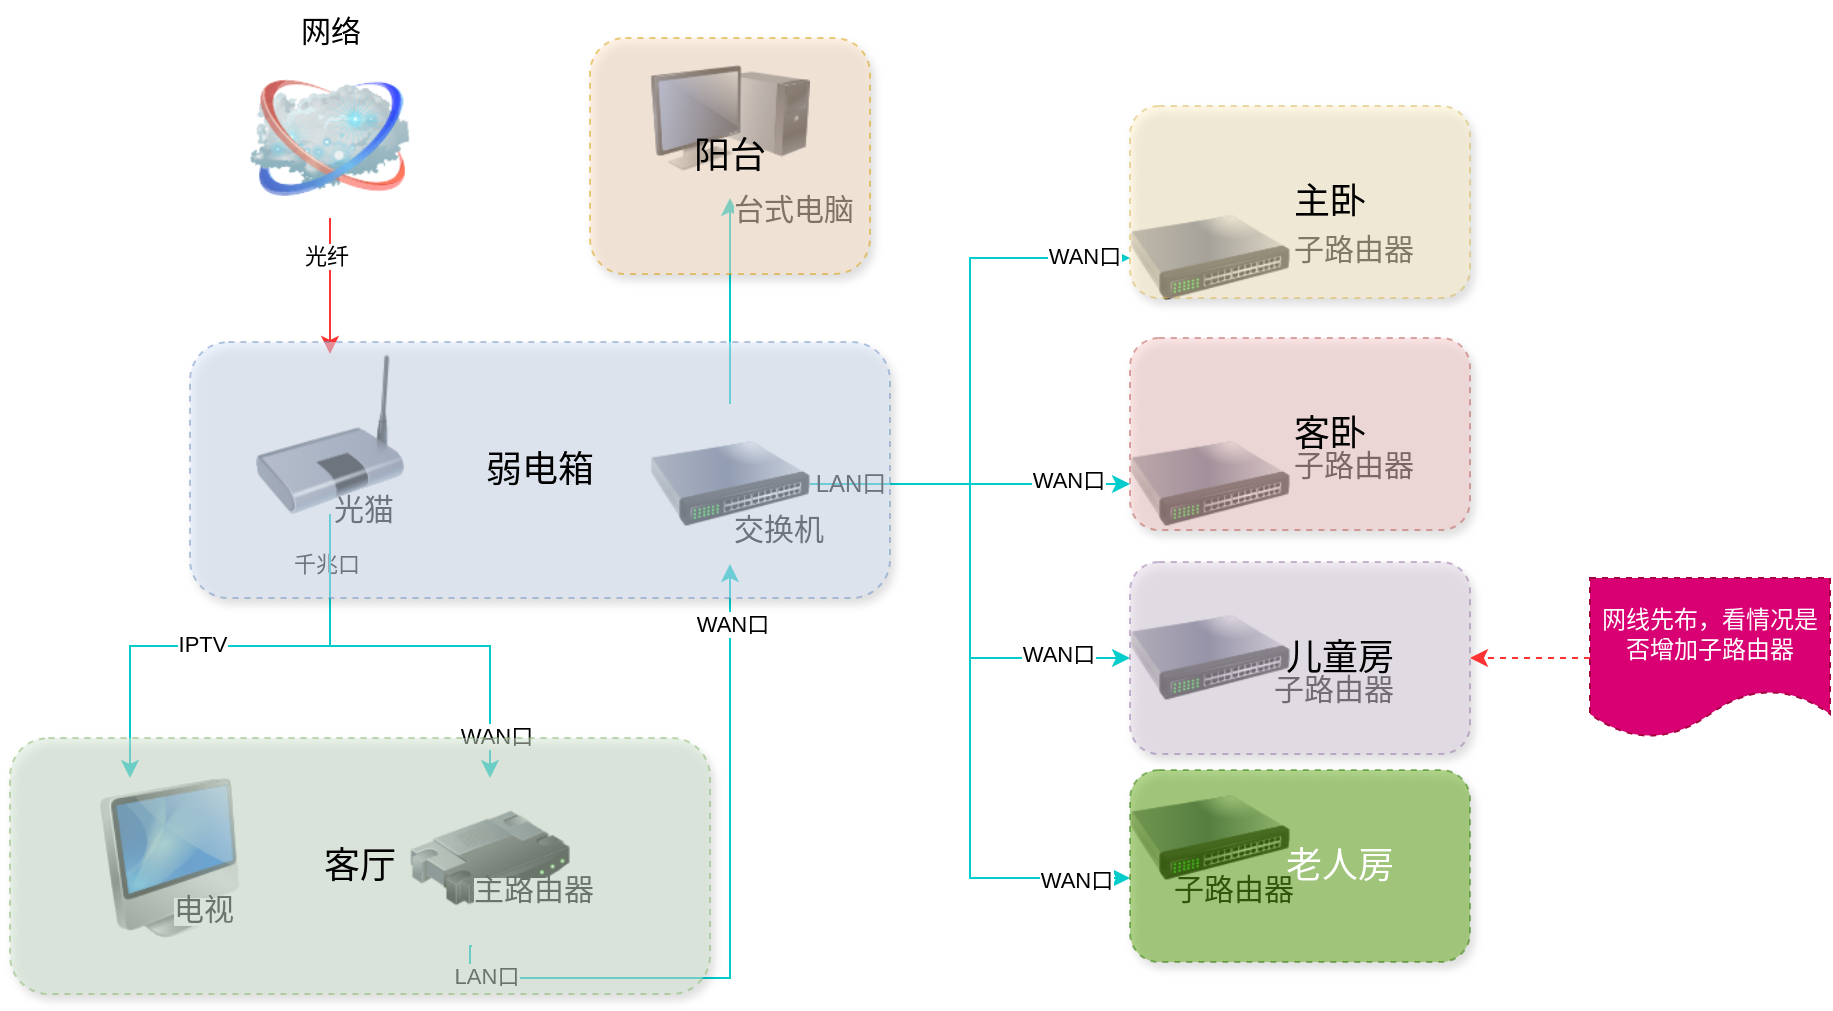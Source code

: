 <mxfile version="28.0.5">
  <diagram name="Page-1" id="55a83fd1-7818-8e21-69c5-c3457e3827bb">
    <mxGraphModel dx="1018" dy="658" grid="1" gridSize="10" guides="1" tooltips="1" connect="1" arrows="1" fold="1" page="1" pageScale="1" pageWidth="1100" pageHeight="850" background="none" math="0" shadow="0">
      <root>
        <mxCell id="0" />
        <mxCell id="1" parent="0" />
        <mxCell id="VvJMJaU7SE6beF8pdY5j-20" value="" style="edgeStyle=orthogonalEdgeStyle;rounded=0;orthogonalLoop=1;jettySize=auto;html=1;strokeColor=#FF3333;" edge="1" parent="1" source="69ecfefc5c41e42c-2" target="VvJMJaU7SE6beF8pdY5j-6">
          <mxGeometry relative="1" as="geometry" />
        </mxCell>
        <mxCell id="VvJMJaU7SE6beF8pdY5j-21" value="光纤" style="edgeLabel;html=1;align=center;verticalAlign=middle;resizable=0;points=[];" vertex="1" connectable="0" parent="VvJMJaU7SE6beF8pdY5j-20">
          <mxGeometry x="-0.45" y="-2" relative="1" as="geometry">
            <mxPoint as="offset" />
          </mxGeometry>
        </mxCell>
        <mxCell id="69ecfefc5c41e42c-2" value="&lt;span style=&quot;font-size: 15px;&quot;&gt;网络&lt;/span&gt;" style="image;html=1;labelBackgroundColor=#ffffff;image=img/lib/clip_art/networking/Cloud_128x128.png;rounded=1;shadow=0;comic=0;strokeWidth=2;fontSize=22;labelPosition=center;verticalLabelPosition=top;align=center;verticalAlign=bottom;" parent="1" vertex="1">
          <mxGeometry x="130" y="110" width="80" height="80" as="geometry" />
        </mxCell>
        <mxCell id="69ecfefc5c41e42c-5" value="" style="image;html=1;labelBackgroundColor=#ffffff;image=img/lib/clip_art/computers/Monitor_Tower_128x128.png;rounded=1;shadow=0;comic=0;strokeWidth=2;fontSize=22" parent="1" vertex="1">
          <mxGeometry x="330" y="100" width="80" height="80" as="geometry" />
        </mxCell>
        <mxCell id="VvJMJaU7SE6beF8pdY5j-35" value="" style="edgeStyle=orthogonalEdgeStyle;rounded=0;orthogonalLoop=1;jettySize=auto;html=1;strokeColor=#00CCCC;exitX=0.388;exitY=1.05;exitDx=0;exitDy=0;exitPerimeter=0;" edge="1" parent="1" source="VvJMJaU7SE6beF8pdY5j-1" target="VvJMJaU7SE6beF8pdY5j-3">
          <mxGeometry relative="1" as="geometry">
            <mxPoint x="240" y="560" as="sourcePoint" />
            <mxPoint x="290" y="620" as="targetPoint" />
            <Array as="points">
              <mxPoint x="240" y="554" />
              <mxPoint x="240" y="570" />
              <mxPoint x="370" y="570" />
            </Array>
          </mxGeometry>
        </mxCell>
        <mxCell id="VvJMJaU7SE6beF8pdY5j-37" value="WAN口" style="edgeLabel;html=1;align=center;verticalAlign=middle;resizable=0;points=[];" vertex="1" connectable="0" parent="VvJMJaU7SE6beF8pdY5j-35">
          <mxGeometry x="0.83" y="-1" relative="1" as="geometry">
            <mxPoint as="offset" />
          </mxGeometry>
        </mxCell>
        <mxCell id="VvJMJaU7SE6beF8pdY5j-61" value="LAN口" style="edgeLabel;html=1;align=center;verticalAlign=middle;resizable=0;points=[];" vertex="1" connectable="0" parent="VvJMJaU7SE6beF8pdY5j-35">
          <mxGeometry x="-0.859" y="1" relative="1" as="geometry">
            <mxPoint as="offset" />
          </mxGeometry>
        </mxCell>
        <mxCell id="VvJMJaU7SE6beF8pdY5j-1" value="" style="image;html=1;image=img/lib/clip_art/networking/Router_128x128.png" vertex="1" parent="1">
          <mxGeometry x="210" y="470" width="80" height="80" as="geometry" />
        </mxCell>
        <mxCell id="VvJMJaU7SE6beF8pdY5j-41" style="edgeStyle=orthogonalEdgeStyle;rounded=0;orthogonalLoop=1;jettySize=auto;html=1;entryX=0;entryY=0.5;entryDx=0;entryDy=0;strokeColor=#00CCCC;" edge="1" parent="1" source="VvJMJaU7SE6beF8pdY5j-3" target="VvJMJaU7SE6beF8pdY5j-38">
          <mxGeometry relative="1" as="geometry" />
        </mxCell>
        <mxCell id="VvJMJaU7SE6beF8pdY5j-46" value="WAN口" style="edgeLabel;html=1;align=center;verticalAlign=middle;resizable=0;points=[];" vertex="1" connectable="0" parent="VvJMJaU7SE6beF8pdY5j-41">
          <mxGeometry x="0.832" y="1" relative="1" as="geometry">
            <mxPoint as="offset" />
          </mxGeometry>
        </mxCell>
        <mxCell id="VvJMJaU7SE6beF8pdY5j-50" style="edgeStyle=orthogonalEdgeStyle;rounded=0;orthogonalLoop=1;jettySize=auto;html=1;entryX=0;entryY=0.5;entryDx=0;entryDy=0;strokeColor=#00CCCC;" edge="1" parent="1" source="VvJMJaU7SE6beF8pdY5j-3" target="VvJMJaU7SE6beF8pdY5j-43">
          <mxGeometry relative="1" as="geometry" />
        </mxCell>
        <mxCell id="VvJMJaU7SE6beF8pdY5j-75" value="WAN口" style="edgeLabel;html=1;align=center;verticalAlign=middle;resizable=0;points=[];" vertex="1" connectable="0" parent="VvJMJaU7SE6beF8pdY5j-50">
          <mxGeometry x="0.709" y="2" relative="1" as="geometry">
            <mxPoint as="offset" />
          </mxGeometry>
        </mxCell>
        <mxCell id="VvJMJaU7SE6beF8pdY5j-51" style="edgeStyle=orthogonalEdgeStyle;rounded=0;orthogonalLoop=1;jettySize=auto;html=1;entryX=0;entryY=0.75;entryDx=0;entryDy=0;strokeColor=#00CCCC;" edge="1" parent="1" source="VvJMJaU7SE6beF8pdY5j-3" target="VvJMJaU7SE6beF8pdY5j-44">
          <mxGeometry relative="1" as="geometry">
            <Array as="points">
              <mxPoint x="490" y="323" />
              <mxPoint x="490" y="520" />
            </Array>
          </mxGeometry>
        </mxCell>
        <mxCell id="VvJMJaU7SE6beF8pdY5j-76" value="WAN口" style="edgeLabel;html=1;align=center;verticalAlign=middle;resizable=0;points=[];" vertex="1" connectable="0" parent="VvJMJaU7SE6beF8pdY5j-51">
          <mxGeometry x="0.849" y="-1" relative="1" as="geometry">
            <mxPoint as="offset" />
          </mxGeometry>
        </mxCell>
        <mxCell id="VvJMJaU7SE6beF8pdY5j-63" style="edgeStyle=orthogonalEdgeStyle;rounded=0;orthogonalLoop=1;jettySize=auto;html=1;strokeColor=#00CCCC;" edge="1" parent="1" source="VvJMJaU7SE6beF8pdY5j-3" target="VvJMJaU7SE6beF8pdY5j-42">
          <mxGeometry relative="1" as="geometry">
            <Array as="points">
              <mxPoint x="530" y="323" />
              <mxPoint x="530" y="323" />
            </Array>
          </mxGeometry>
        </mxCell>
        <mxCell id="VvJMJaU7SE6beF8pdY5j-74" value="WAN口" style="edgeLabel;html=1;align=center;verticalAlign=middle;resizable=0;points=[];" vertex="1" connectable="0" parent="VvJMJaU7SE6beF8pdY5j-63">
          <mxGeometry x="0.613" y="2" relative="1" as="geometry">
            <mxPoint as="offset" />
          </mxGeometry>
        </mxCell>
        <mxCell id="VvJMJaU7SE6beF8pdY5j-73" value="" style="edgeStyle=orthogonalEdgeStyle;rounded=0;orthogonalLoop=1;jettySize=auto;html=1;strokeColor=#00CCCC;" edge="1" parent="1" source="VvJMJaU7SE6beF8pdY5j-3" target="69ecfefc5c41e42c-5">
          <mxGeometry relative="1" as="geometry" />
        </mxCell>
        <mxCell id="VvJMJaU7SE6beF8pdY5j-3" value="" style="image;html=1;image=img/lib/clip_art/networking/Switch_128x128.png" vertex="1" parent="1">
          <mxGeometry x="330" y="283" width="80" height="80" as="geometry" />
        </mxCell>
        <mxCell id="VvJMJaU7SE6beF8pdY5j-27" style="edgeStyle=orthogonalEdgeStyle;rounded=0;orthogonalLoop=1;jettySize=auto;html=1;strokeColor=#00CCCC;" edge="1" parent="1" source="VvJMJaU7SE6beF8pdY5j-6" target="VvJMJaU7SE6beF8pdY5j-1">
          <mxGeometry relative="1" as="geometry" />
        </mxCell>
        <mxCell id="VvJMJaU7SE6beF8pdY5j-28" value="千兆口" style="edgeLabel;html=1;align=center;verticalAlign=middle;resizable=0;points=[];" vertex="1" connectable="0" parent="VvJMJaU7SE6beF8pdY5j-27">
          <mxGeometry x="-0.762" y="-2" relative="1" as="geometry">
            <mxPoint as="offset" />
          </mxGeometry>
        </mxCell>
        <mxCell id="VvJMJaU7SE6beF8pdY5j-29" value="WAN口" style="edgeLabel;html=1;align=center;verticalAlign=middle;resizable=0;points=[];" vertex="1" connectable="0" parent="VvJMJaU7SE6beF8pdY5j-27">
          <mxGeometry x="0.8" y="3" relative="1" as="geometry">
            <mxPoint as="offset" />
          </mxGeometry>
        </mxCell>
        <mxCell id="VvJMJaU7SE6beF8pdY5j-31" style="edgeStyle=orthogonalEdgeStyle;rounded=0;orthogonalLoop=1;jettySize=auto;html=1;entryX=0.25;entryY=0;entryDx=0;entryDy=0;strokeColor=#00CCCC;" edge="1" parent="1" source="VvJMJaU7SE6beF8pdY5j-6" target="VvJMJaU7SE6beF8pdY5j-26">
          <mxGeometry relative="1" as="geometry" />
        </mxCell>
        <mxCell id="VvJMJaU7SE6beF8pdY5j-32" value="IPTV" style="edgeLabel;html=1;align=center;verticalAlign=middle;resizable=0;points=[];" vertex="1" connectable="0" parent="VvJMJaU7SE6beF8pdY5j-31">
          <mxGeometry x="0.125" y="-1" relative="1" as="geometry">
            <mxPoint as="offset" />
          </mxGeometry>
        </mxCell>
        <mxCell id="VvJMJaU7SE6beF8pdY5j-6" value="" style="image;html=1;image=img/lib/clip_art/networking/Bridge_128x128.png" vertex="1" parent="1">
          <mxGeometry x="130" y="258" width="80" height="80" as="geometry" />
        </mxCell>
        <mxCell id="VvJMJaU7SE6beF8pdY5j-13" value="&lt;div style=&quot;text-align: center;&quot;&gt;&lt;span style=&quot;color: light-dark(rgb(0, 0, 0), rgb(255, 255, 255)); text-wrap-mode: nowrap; background-color: rgb(255, 255, 255);&quot;&gt;&lt;font style=&quot;font-size: 15px;&quot;&gt;光猫&lt;/font&gt;&lt;/span&gt;&lt;/div&gt;" style="text;whiteSpace=wrap;html=1;" vertex="1" parent="1">
          <mxGeometry x="170" y="320" width="100" height="50" as="geometry" />
        </mxCell>
        <mxCell id="VvJMJaU7SE6beF8pdY5j-19" value="&lt;div style=&quot;text-align: center;&quot;&gt;&lt;span style=&quot;text-wrap-mode: nowrap; background-color: rgb(255, 255, 255);&quot;&gt;&lt;font style=&quot;font-size: 15px;&quot;&gt;交换机&lt;/font&gt;&lt;/span&gt;&lt;/div&gt;" style="text;whiteSpace=wrap;html=1;" vertex="1" parent="1">
          <mxGeometry x="370" y="330" width="100" height="50" as="geometry" />
        </mxCell>
        <mxCell id="VvJMJaU7SE6beF8pdY5j-25" value="&lt;div style=&quot;text-align: center;&quot;&gt;&lt;span style=&quot;text-wrap-mode: nowrap; background-color: rgb(255, 255, 255);&quot;&gt;&lt;font style=&quot;font-size: 15px;&quot;&gt;主路由器&lt;/font&gt;&lt;/span&gt;&lt;/div&gt;" style="text;whiteSpace=wrap;html=1;" vertex="1" parent="1">
          <mxGeometry x="240" y="510" width="100" height="50" as="geometry" />
        </mxCell>
        <mxCell id="VvJMJaU7SE6beF8pdY5j-26" value="" style="image;html=1;image=img/lib/clip_art/computers/iMac_128x128.png" vertex="1" parent="1">
          <mxGeometry x="50" y="470" width="80" height="80" as="geometry" />
        </mxCell>
        <mxCell id="VvJMJaU7SE6beF8pdY5j-36" style="edgeStyle=orthogonalEdgeStyle;rounded=0;orthogonalLoop=1;jettySize=auto;html=1;exitX=0.5;exitY=1;exitDx=0;exitDy=0;" edge="1" parent="1" source="VvJMJaU7SE6beF8pdY5j-1" target="VvJMJaU7SE6beF8pdY5j-1">
          <mxGeometry relative="1" as="geometry" />
        </mxCell>
        <mxCell id="VvJMJaU7SE6beF8pdY5j-38" value="" style="image;html=1;image=img/lib/clip_art/networking/Switch_128x128.png" vertex="1" parent="1">
          <mxGeometry x="570" y="170" width="80" height="80" as="geometry" />
        </mxCell>
        <mxCell id="VvJMJaU7SE6beF8pdY5j-39" value="&lt;div style=&quot;text-align: center;&quot;&gt;&lt;span style=&quot;text-wrap-mode: nowrap; background-color: rgb(255, 255, 255);&quot;&gt;&lt;font style=&quot;font-size: 15px;&quot;&gt;电视&lt;/font&gt;&lt;/span&gt;&lt;/div&gt;" style="text;whiteSpace=wrap;html=1;" vertex="1" parent="1">
          <mxGeometry x="90" y="520" width="100" height="50" as="geometry" />
        </mxCell>
        <mxCell id="VvJMJaU7SE6beF8pdY5j-40" value="&lt;div style=&quot;text-align: center;&quot;&gt;&lt;span style=&quot;text-wrap-mode: nowrap; background-color: rgb(255, 255, 255);&quot;&gt;&lt;font style=&quot;font-size: 15px;&quot;&gt;子路由器&lt;/font&gt;&lt;/span&gt;&lt;/div&gt;" style="text;whiteSpace=wrap;html=1;" vertex="1" parent="1">
          <mxGeometry x="650" y="190" width="100" height="50" as="geometry" />
        </mxCell>
        <mxCell id="VvJMJaU7SE6beF8pdY5j-42" value="" style="image;html=1;image=img/lib/clip_art/networking/Switch_128x128.png" vertex="1" parent="1">
          <mxGeometry x="570" y="283" width="80" height="80" as="geometry" />
        </mxCell>
        <mxCell id="VvJMJaU7SE6beF8pdY5j-43" value="" style="image;html=1;image=img/lib/clip_art/networking/Switch_128x128.png" vertex="1" parent="1">
          <mxGeometry x="570" y="370" width="80" height="80" as="geometry" />
        </mxCell>
        <mxCell id="VvJMJaU7SE6beF8pdY5j-44" value="" style="image;html=1;image=img/lib/clip_art/networking/Switch_128x128.png" vertex="1" parent="1">
          <mxGeometry x="570" y="460" width="80" height="80" as="geometry" />
        </mxCell>
        <mxCell id="VvJMJaU7SE6beF8pdY5j-45" value="LAN口" style="text;html=1;align=center;verticalAlign=middle;resizable=0;points=[];autosize=1;strokeColor=none;fillColor=none;" vertex="1" parent="1">
          <mxGeometry x="400" y="308" width="60" height="30" as="geometry" />
        </mxCell>
        <mxCell id="VvJMJaU7SE6beF8pdY5j-55" value="&lt;div style=&quot;text-align: center;&quot;&gt;&lt;span style=&quot;text-wrap-mode: nowrap; background-color: rgb(255, 255, 255);&quot;&gt;&lt;font style=&quot;font-size: 15px;&quot;&gt;子路由器&lt;/font&gt;&lt;/span&gt;&lt;/div&gt;" style="text;whiteSpace=wrap;html=1;" vertex="1" parent="1">
          <mxGeometry x="650" y="298" width="100" height="50" as="geometry" />
        </mxCell>
        <mxCell id="VvJMJaU7SE6beF8pdY5j-56" value="&lt;div style=&quot;text-align: center;&quot;&gt;&lt;span style=&quot;text-wrap-mode: nowrap; background-color: rgb(255, 255, 255);&quot;&gt;&lt;font style=&quot;font-size: 15px;&quot;&gt;子路由器&lt;/font&gt;&lt;/span&gt;&lt;/div&gt;" style="text;whiteSpace=wrap;html=1;" vertex="1" parent="1">
          <mxGeometry x="640" y="410" width="100" height="50" as="geometry" />
        </mxCell>
        <mxCell id="VvJMJaU7SE6beF8pdY5j-57" value="&lt;div style=&quot;text-align: center;&quot;&gt;&lt;span style=&quot;text-wrap-mode: nowrap; background-color: rgb(255, 255, 255);&quot;&gt;&lt;font style=&quot;font-size: 15px;&quot;&gt;子路由器&lt;/font&gt;&lt;/span&gt;&lt;/div&gt;" style="text;whiteSpace=wrap;html=1;" vertex="1" parent="1">
          <mxGeometry x="590" y="510" width="100" height="50" as="geometry" />
        </mxCell>
        <mxCell id="VvJMJaU7SE6beF8pdY5j-64" value="&lt;font style=&quot;font-size: 18px;&quot;&gt;弱电箱&lt;/font&gt;" style="rounded=1;whiteSpace=wrap;html=1;dashed=1;shadow=1;opacity=50;fillColor=#dae8fc;strokeColor=#6c8ebf;" vertex="1" parent="1">
          <mxGeometry x="100" y="252" width="350" height="128" as="geometry" />
        </mxCell>
        <mxCell id="VvJMJaU7SE6beF8pdY5j-65" value="&lt;font style=&quot;font-size: 18px;&quot;&gt;客厅&lt;/font&gt;" style="rounded=1;whiteSpace=wrap;html=1;dashed=1;shadow=1;opacity=50;fillColor=#d5e8d4;strokeColor=#82b366;" vertex="1" parent="1">
          <mxGeometry x="10" y="450" width="350" height="128" as="geometry" />
        </mxCell>
        <mxCell id="VvJMJaU7SE6beF8pdY5j-77" value="&lt;div style=&quot;text-align: center;&quot;&gt;&lt;span style=&quot;font-size: 15px; text-wrap-mode: nowrap; background-color: rgb(255, 255, 255);&quot;&gt;台式电脑&lt;/span&gt;&lt;/div&gt;" style="text;whiteSpace=wrap;html=1;" vertex="1" parent="1">
          <mxGeometry x="370" y="170" width="100" height="50" as="geometry" />
        </mxCell>
        <mxCell id="VvJMJaU7SE6beF8pdY5j-78" value="&lt;span style=&quot;font-size: 18px;&quot;&gt;阳台&lt;/span&gt;" style="rounded=1;whiteSpace=wrap;html=1;dashed=1;shadow=1;opacity=50;fillColor=#ffe6cc;strokeColor=#d79b00;" vertex="1" parent="1">
          <mxGeometry x="300" y="100" width="140" height="118" as="geometry" />
        </mxCell>
        <mxCell id="VvJMJaU7SE6beF8pdY5j-79" value="&lt;span style=&quot;font-size: 18px;&quot;&gt;&amp;nbsp; &amp;nbsp; &amp;nbsp; 主卧&lt;/span&gt;" style="rounded=1;whiteSpace=wrap;html=1;dashed=1;shadow=1;opacity=50;fillColor=#fff2cc;strokeColor=#d6b656;" vertex="1" parent="1">
          <mxGeometry x="570" y="134" width="170" height="96" as="geometry" />
        </mxCell>
        <mxCell id="VvJMJaU7SE6beF8pdY5j-80" value="&lt;span style=&quot;font-size: 18px;&quot;&gt;&amp;nbsp; &amp;nbsp; &amp;nbsp; 客卧&lt;/span&gt;" style="rounded=1;whiteSpace=wrap;html=1;dashed=1;shadow=1;opacity=50;fillColor=#f8cecc;strokeColor=#b85450;" vertex="1" parent="1">
          <mxGeometry x="570" y="250" width="170" height="96" as="geometry" />
        </mxCell>
        <mxCell id="VvJMJaU7SE6beF8pdY5j-81" value="&lt;span style=&quot;font-size: 18px;&quot;&gt;&amp;nbsp; &amp;nbsp; &amp;nbsp; &amp;nbsp; 儿童房&lt;/span&gt;" style="rounded=1;whiteSpace=wrap;html=1;dashed=1;shadow=1;opacity=50;fillColor=#e1d5e7;strokeColor=#9673a6;" vertex="1" parent="1">
          <mxGeometry x="570" y="362" width="170" height="96" as="geometry" />
        </mxCell>
        <mxCell id="VvJMJaU7SE6beF8pdY5j-82" value="&lt;span style=&quot;font-size: 18px;&quot;&gt;&amp;nbsp; &amp;nbsp; &amp;nbsp; &amp;nbsp; 老人房&lt;/span&gt;" style="rounded=1;whiteSpace=wrap;html=1;dashed=1;shadow=1;opacity=50;fillColor=#60a917;strokeColor=#2D7600;fontColor=#ffffff;" vertex="1" parent="1">
          <mxGeometry x="570" y="466" width="170" height="96" as="geometry" />
        </mxCell>
        <mxCell id="VvJMJaU7SE6beF8pdY5j-84" value="" style="edgeStyle=orthogonalEdgeStyle;rounded=0;orthogonalLoop=1;jettySize=auto;html=1;dashed=1;strokeColor=#FF3333;" edge="1" parent="1" source="VvJMJaU7SE6beF8pdY5j-83" target="VvJMJaU7SE6beF8pdY5j-81">
          <mxGeometry relative="1" as="geometry" />
        </mxCell>
        <mxCell id="VvJMJaU7SE6beF8pdY5j-83" value="网线先布，看情况是否增加子路由器" style="shape=document;whiteSpace=wrap;html=1;boundedLbl=1;fillColor=#d80073;fontColor=#ffffff;strokeColor=#A50040;dashed=1;" vertex="1" parent="1">
          <mxGeometry x="800" y="370" width="120" height="80" as="geometry" />
        </mxCell>
      </root>
    </mxGraphModel>
  </diagram>
</mxfile>
